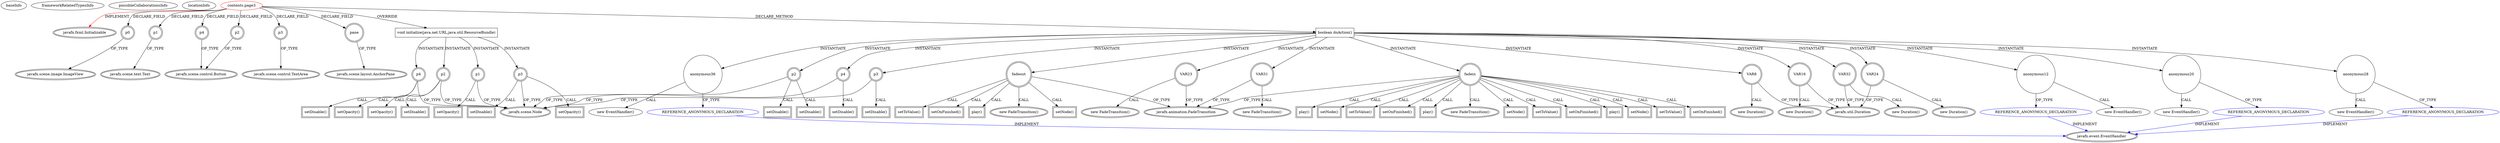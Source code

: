 digraph {
baseInfo[graphId=4232,category="extension_graph",isAnonymous=false,possibleRelation=true]
frameworkRelatedTypesInfo[0="javafx.fxml.Initializable"]
possibleCollaborationsInfo[0="4232~CLIENT_METHOD_DECLARATION-INSTANTIATION-~javafx.fxml.Initializable ~javafx.event.EventHandler ~false~true"]
locationInfo[projectName="skrb-SimplePresenter",filePath="/skrb-SimplePresenter/SimplePresenter-master/src/contents/page3.java",contextSignature="page3",graphId="4232"]
0[label="contents.page3",vertexType="ROOT_CLIENT_CLASS_DECLARATION",isFrameworkType=false,color=red]
1[label="javafx.fxml.Initializable",vertexType="FRAMEWORK_INTERFACE_TYPE",isFrameworkType=true,peripheries=2]
2[label="p0",vertexType="FIELD_DECLARATION",isFrameworkType=true,peripheries=2,shape=circle]
3[label="javafx.scene.image.ImageView",vertexType="FRAMEWORK_CLASS_TYPE",isFrameworkType=true,peripheries=2]
4[label="p1",vertexType="FIELD_DECLARATION",isFrameworkType=true,peripheries=2,shape=circle]
5[label="javafx.scene.text.Text",vertexType="FRAMEWORK_CLASS_TYPE",isFrameworkType=true,peripheries=2]
6[label="p2",vertexType="FIELD_DECLARATION",isFrameworkType=true,peripheries=2,shape=circle]
7[label="javafx.scene.control.Button",vertexType="FRAMEWORK_CLASS_TYPE",isFrameworkType=true,peripheries=2]
8[label="p3",vertexType="FIELD_DECLARATION",isFrameworkType=true,peripheries=2,shape=circle]
9[label="javafx.scene.control.TextArea",vertexType="FRAMEWORK_CLASS_TYPE",isFrameworkType=true,peripheries=2]
10[label="p4",vertexType="FIELD_DECLARATION",isFrameworkType=true,peripheries=2,shape=circle]
12[label="pane",vertexType="FIELD_DECLARATION",isFrameworkType=true,peripheries=2,shape=circle]
13[label="javafx.scene.layout.AnchorPane",vertexType="FRAMEWORK_CLASS_TYPE",isFrameworkType=true,peripheries=2]
14[label="void initialize(java.net.URL,java.util.ResourceBundle)",vertexType="OVERRIDING_METHOD_DECLARATION",isFrameworkType=false,shape=box]
15[label="p1",vertexType="VARIABLE_EXPRESION",isFrameworkType=true,peripheries=2,shape=circle]
17[label="javafx.scene.Node",vertexType="FRAMEWORK_CLASS_TYPE",isFrameworkType=true,peripheries=2]
16[label="setOpacity()",vertexType="INSIDE_CALL",isFrameworkType=true,peripheries=2,shape=box]
18[label="p2",vertexType="VARIABLE_EXPRESION",isFrameworkType=true,peripheries=2,shape=circle]
19[label="setOpacity()",vertexType="INSIDE_CALL",isFrameworkType=true,peripheries=2,shape=box]
22[label="setDisable()",vertexType="INSIDE_CALL",isFrameworkType=true,peripheries=2,shape=box]
23[label="p3",vertexType="VARIABLE_EXPRESION",isFrameworkType=true,peripheries=2,shape=circle]
24[label="setOpacity()",vertexType="INSIDE_CALL",isFrameworkType=true,peripheries=2,shape=box]
27[label="setDisable()",vertexType="INSIDE_CALL",isFrameworkType=true,peripheries=2,shape=box]
28[label="p4",vertexType="VARIABLE_EXPRESION",isFrameworkType=true,peripheries=2,shape=circle]
29[label="setOpacity()",vertexType="INSIDE_CALL",isFrameworkType=true,peripheries=2,shape=box]
32[label="setDisable()",vertexType="INSIDE_CALL",isFrameworkType=true,peripheries=2,shape=box]
33[label="boolean doAction()",vertexType="CLIENT_METHOD_DECLARATION",isFrameworkType=false,shape=box]
35[label="fadein",vertexType="VARIABLE_EXPRESION",isFrameworkType=true,peripheries=2,shape=circle]
36[label="javafx.animation.FadeTransition",vertexType="FRAMEWORK_CLASS_TYPE",isFrameworkType=true,peripheries=2]
34[label="new FadeTransition()",vertexType="CONSTRUCTOR_CALL",isFrameworkType=true,peripheries=2]
38[label="VAR8",vertexType="VARIABLE_EXPRESION",isFrameworkType=true,peripheries=2,shape=circle]
39[label="javafx.util.Duration",vertexType="FRAMEWORK_CLASS_TYPE",isFrameworkType=true,peripheries=2]
37[label="new Duration()",vertexType="CONSTRUCTOR_CALL",isFrameworkType=true,peripheries=2]
41[label="setNode()",vertexType="INSIDE_CALL",isFrameworkType=true,peripheries=2,shape=box]
43[label="setToValue()",vertexType="INSIDE_CALL",isFrameworkType=true,peripheries=2,shape=box]
45[label="setOnFinished()",vertexType="INSIDE_CALL",isFrameworkType=true,peripheries=2,shape=box]
47[label="anonymous12",vertexType="VARIABLE_EXPRESION",isFrameworkType=false,shape=circle]
48[label="REFERENCE_ANONYMOUS_DECLARATION",vertexType="REFERENCE_ANONYMOUS_DECLARATION",isFrameworkType=false,color=blue]
49[label="javafx.event.EventHandler",vertexType="FRAMEWORK_INTERFACE_TYPE",isFrameworkType=true,peripheries=2]
46[label="new EventHandler()",vertexType="CONSTRUCTOR_CALL",isFrameworkType=false]
50[label="p2",vertexType="VARIABLE_EXPRESION",isFrameworkType=true,peripheries=2,shape=circle]
51[label="setDisable()",vertexType="INSIDE_CALL",isFrameworkType=true,peripheries=2,shape=box]
54[label="play()",vertexType="INSIDE_CALL",isFrameworkType=true,peripheries=2,shape=box]
56[label="fadeout",vertexType="VARIABLE_EXPRESION",isFrameworkType=true,peripheries=2,shape=circle]
55[label="new FadeTransition()",vertexType="CONSTRUCTOR_CALL",isFrameworkType=true,peripheries=2]
59[label="VAR16",vertexType="VARIABLE_EXPRESION",isFrameworkType=true,peripheries=2,shape=circle]
58[label="new Duration()",vertexType="CONSTRUCTOR_CALL",isFrameworkType=true,peripheries=2]
62[label="setNode()",vertexType="INSIDE_CALL",isFrameworkType=true,peripheries=2,shape=box]
64[label="setToValue()",vertexType="INSIDE_CALL",isFrameworkType=true,peripheries=2,shape=box]
66[label="setOnFinished()",vertexType="INSIDE_CALL",isFrameworkType=true,peripheries=2,shape=box]
68[label="anonymous20",vertexType="VARIABLE_EXPRESION",isFrameworkType=false,shape=circle]
69[label="REFERENCE_ANONYMOUS_DECLARATION",vertexType="REFERENCE_ANONYMOUS_DECLARATION",isFrameworkType=false,color=blue]
67[label="new EventHandler()",vertexType="CONSTRUCTOR_CALL",isFrameworkType=false]
72[label="setDisable()",vertexType="INSIDE_CALL",isFrameworkType=true,peripheries=2,shape=box]
74[label="play()",vertexType="INSIDE_CALL",isFrameworkType=true,peripheries=2,shape=box]
76[label="VAR23",vertexType="VARIABLE_EXPRESION",isFrameworkType=true,peripheries=2,shape=circle]
75[label="new FadeTransition()",vertexType="CONSTRUCTOR_CALL",isFrameworkType=true,peripheries=2]
79[label="VAR24",vertexType="VARIABLE_EXPRESION",isFrameworkType=true,peripheries=2,shape=circle]
78[label="new Duration()",vertexType="CONSTRUCTOR_CALL",isFrameworkType=true,peripheries=2]
82[label="setNode()",vertexType="INSIDE_CALL",isFrameworkType=true,peripheries=2,shape=box]
84[label="setToValue()",vertexType="INSIDE_CALL",isFrameworkType=true,peripheries=2,shape=box]
86[label="setOnFinished()",vertexType="INSIDE_CALL",isFrameworkType=true,peripheries=2,shape=box]
88[label="anonymous28",vertexType="VARIABLE_EXPRESION",isFrameworkType=false,shape=circle]
89[label="REFERENCE_ANONYMOUS_DECLARATION",vertexType="REFERENCE_ANONYMOUS_DECLARATION",isFrameworkType=false,color=blue]
87[label="new EventHandler()",vertexType="CONSTRUCTOR_CALL",isFrameworkType=false]
91[label="p3",vertexType="VARIABLE_EXPRESION",isFrameworkType=true,peripheries=2,shape=circle]
92[label="setDisable()",vertexType="INSIDE_CALL",isFrameworkType=true,peripheries=2,shape=box]
95[label="play()",vertexType="INSIDE_CALL",isFrameworkType=true,peripheries=2,shape=box]
97[label="VAR31",vertexType="VARIABLE_EXPRESION",isFrameworkType=true,peripheries=2,shape=circle]
96[label="new FadeTransition()",vertexType="CONSTRUCTOR_CALL",isFrameworkType=true,peripheries=2]
100[label="VAR32",vertexType="VARIABLE_EXPRESION",isFrameworkType=true,peripheries=2,shape=circle]
99[label="new Duration()",vertexType="CONSTRUCTOR_CALL",isFrameworkType=true,peripheries=2]
103[label="setNode()",vertexType="INSIDE_CALL",isFrameworkType=true,peripheries=2,shape=box]
105[label="setToValue()",vertexType="INSIDE_CALL",isFrameworkType=true,peripheries=2,shape=box]
107[label="setOnFinished()",vertexType="INSIDE_CALL",isFrameworkType=true,peripheries=2,shape=box]
109[label="anonymous36",vertexType="VARIABLE_EXPRESION",isFrameworkType=false,shape=circle]
110[label="REFERENCE_ANONYMOUS_DECLARATION",vertexType="REFERENCE_ANONYMOUS_DECLARATION",isFrameworkType=false,color=blue]
108[label="new EventHandler()",vertexType="CONSTRUCTOR_CALL",isFrameworkType=false]
112[label="p4",vertexType="VARIABLE_EXPRESION",isFrameworkType=true,peripheries=2,shape=circle]
113[label="setDisable()",vertexType="INSIDE_CALL",isFrameworkType=true,peripheries=2,shape=box]
116[label="play()",vertexType="INSIDE_CALL",isFrameworkType=true,peripheries=2,shape=box]
0->1[label="IMPLEMENT",color=red]
0->2[label="DECLARE_FIELD"]
2->3[label="OF_TYPE"]
0->4[label="DECLARE_FIELD"]
4->5[label="OF_TYPE"]
0->6[label="DECLARE_FIELD"]
6->7[label="OF_TYPE"]
0->8[label="DECLARE_FIELD"]
8->9[label="OF_TYPE"]
0->10[label="DECLARE_FIELD"]
10->7[label="OF_TYPE"]
0->12[label="DECLARE_FIELD"]
12->13[label="OF_TYPE"]
0->14[label="OVERRIDE"]
14->15[label="INSTANTIATE"]
15->17[label="OF_TYPE"]
15->16[label="CALL"]
14->18[label="INSTANTIATE"]
18->17[label="OF_TYPE"]
18->19[label="CALL"]
18->22[label="CALL"]
14->23[label="INSTANTIATE"]
23->17[label="OF_TYPE"]
23->24[label="CALL"]
23->27[label="CALL"]
14->28[label="INSTANTIATE"]
28->17[label="OF_TYPE"]
28->29[label="CALL"]
28->32[label="CALL"]
0->33[label="DECLARE_METHOD"]
33->35[label="INSTANTIATE"]
35->36[label="OF_TYPE"]
35->34[label="CALL"]
33->38[label="INSTANTIATE"]
38->39[label="OF_TYPE"]
38->37[label="CALL"]
35->41[label="CALL"]
35->43[label="CALL"]
35->45[label="CALL"]
33->47[label="INSTANTIATE"]
48->49[label="IMPLEMENT",color=blue]
47->48[label="OF_TYPE"]
47->46[label="CALL"]
33->50[label="INSTANTIATE"]
50->17[label="OF_TYPE"]
50->51[label="CALL"]
35->54[label="CALL"]
33->56[label="INSTANTIATE"]
56->36[label="OF_TYPE"]
56->55[label="CALL"]
33->59[label="INSTANTIATE"]
59->39[label="OF_TYPE"]
59->58[label="CALL"]
56->62[label="CALL"]
56->64[label="CALL"]
56->66[label="CALL"]
33->68[label="INSTANTIATE"]
69->49[label="IMPLEMENT",color=blue]
68->69[label="OF_TYPE"]
68->67[label="CALL"]
50->72[label="CALL"]
56->74[label="CALL"]
33->76[label="INSTANTIATE"]
76->36[label="OF_TYPE"]
76->75[label="CALL"]
33->79[label="INSTANTIATE"]
79->39[label="OF_TYPE"]
79->78[label="CALL"]
35->82[label="CALL"]
35->84[label="CALL"]
35->86[label="CALL"]
33->88[label="INSTANTIATE"]
89->49[label="IMPLEMENT",color=blue]
88->89[label="OF_TYPE"]
88->87[label="CALL"]
33->91[label="INSTANTIATE"]
91->17[label="OF_TYPE"]
91->92[label="CALL"]
35->95[label="CALL"]
33->97[label="INSTANTIATE"]
97->36[label="OF_TYPE"]
97->96[label="CALL"]
33->100[label="INSTANTIATE"]
100->39[label="OF_TYPE"]
100->99[label="CALL"]
35->103[label="CALL"]
35->105[label="CALL"]
35->107[label="CALL"]
33->109[label="INSTANTIATE"]
110->49[label="IMPLEMENT",color=blue]
109->110[label="OF_TYPE"]
109->108[label="CALL"]
33->112[label="INSTANTIATE"]
112->17[label="OF_TYPE"]
112->113[label="CALL"]
35->116[label="CALL"]
}
